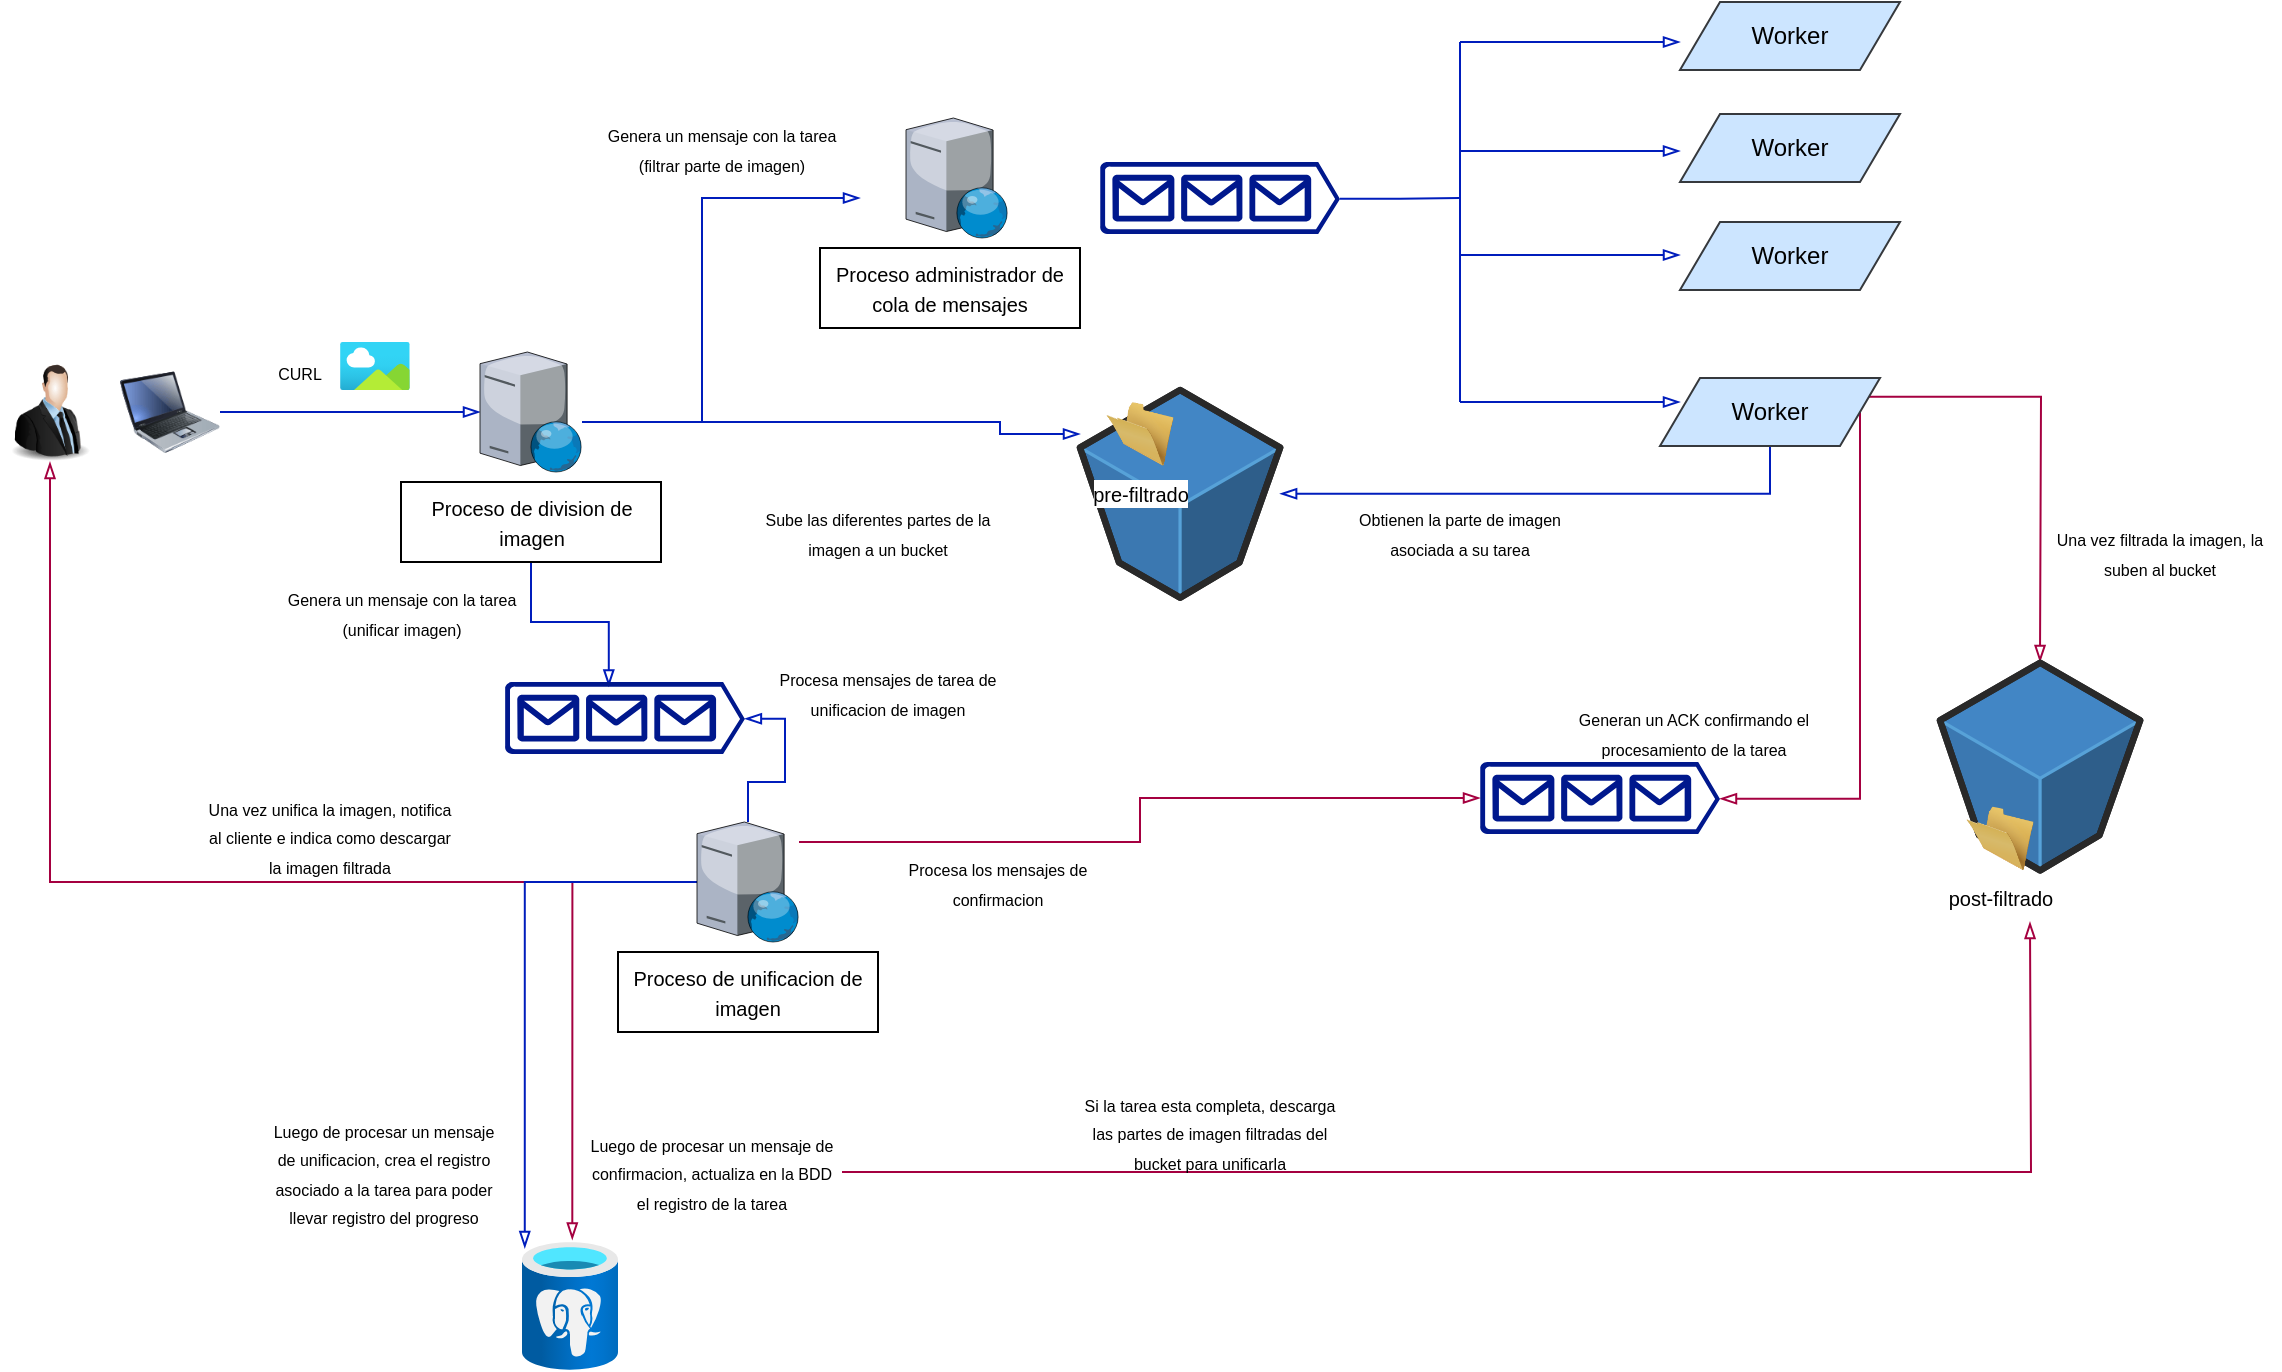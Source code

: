 <mxfile version="19.0.2" type="device"><diagram id="sBU_8sA8G2OYkGz-aqzt" name="Página-1"><mxGraphModel dx="1421" dy="865" grid="1" gridSize="10" guides="1" tooltips="1" connect="1" arrows="1" fold="1" page="1" pageScale="1" pageWidth="827" pageHeight="1169" math="0" shadow="0"><root><mxCell id="0"/><mxCell id="1" parent="0"/><mxCell id="D1uXFJh2gL3Y-wr4RAAZ-2" style="edgeStyle=orthogonalEdgeStyle;rounded=0;orthogonalLoop=1;jettySize=auto;html=1;exitX=1;exitY=0.5;exitDx=0;exitDy=0;endArrow=blockThin;endFill=0;fillColor=#0050ef;strokeColor=#001DBC;" parent="1" source="IZYFSUdv0YLNzbsgcO3a-1" target="D1uXFJh2gL3Y-wr4RAAZ-1" edge="1"><mxGeometry relative="1" as="geometry"/></mxCell><mxCell id="IZYFSUdv0YLNzbsgcO3a-1" value="" style="image;html=1;image=img/lib/clip_art/computers/Laptop_128x128.png" parent="1" vertex="1"><mxGeometry x="100" y="220" width="50" height="50" as="geometry"/></mxCell><mxCell id="IZYFSUdv0YLNzbsgcO3a-2" value="" style="image;html=1;image=img/lib/clip_art/people/Suit_Man_128x128.png" parent="1" vertex="1"><mxGeometry x="40" y="220" width="50" height="50" as="geometry"/></mxCell><mxCell id="D1uXFJh2gL3Y-wr4RAAZ-5" style="edgeStyle=orthogonalEdgeStyle;rounded=0;orthogonalLoop=1;jettySize=auto;html=1;endArrow=blockThin;endFill=0;fillColor=#0050ef;strokeColor=#001DBC;" parent="1" source="D1uXFJh2gL3Y-wr4RAAZ-1" edge="1"><mxGeometry relative="1" as="geometry"><Array as="points"><mxPoint x="391" y="250"/><mxPoint x="391" y="138"/></Array><mxPoint x="470" y="138" as="targetPoint"/></mxGeometry></mxCell><mxCell id="D1uXFJh2gL3Y-wr4RAAZ-21" style="edgeStyle=orthogonalEdgeStyle;rounded=0;orthogonalLoop=1;jettySize=auto;html=1;fillColor=#0050ef;strokeColor=#001DBC;endArrow=blockThin;endFill=0;entryX=0;entryY=0.5;entryDx=0;entryDy=0;" parent="1" source="D1uXFJh2gL3Y-wr4RAAZ-1" target="D1uXFJh2gL3Y-wr4RAAZ-23" edge="1"><mxGeometry relative="1" as="geometry"><mxPoint x="540" y="281" as="targetPoint"/><Array as="points"><mxPoint x="540" y="250"/><mxPoint x="540" y="256"/></Array></mxGeometry></mxCell><mxCell id="D1uXFJh2gL3Y-wr4RAAZ-1" value="" style="verticalLabelPosition=bottom;sketch=0;aspect=fixed;html=1;verticalAlign=top;strokeColor=none;align=center;outlineConnect=0;shape=mxgraph.citrix.web_server;" parent="1" vertex="1"><mxGeometry x="280" y="215" width="51" height="60" as="geometry"/></mxCell><mxCell id="D1uXFJh2gL3Y-wr4RAAZ-27" style="edgeStyle=orthogonalEdgeStyle;rounded=0;orthogonalLoop=1;jettySize=auto;html=1;exitX=1;exitY=0.51;exitDx=0;exitDy=0;exitPerimeter=0;fillColor=#0050ef;strokeColor=#001DBC;endArrow=none;endFill=0;" parent="1" source="D1uXFJh2gL3Y-wr4RAAZ-4" edge="1"><mxGeometry relative="1" as="geometry"><mxPoint x="770" y="138" as="targetPoint"/></mxGeometry></mxCell><mxCell id="D1uXFJh2gL3Y-wr4RAAZ-4" value="" style="sketch=0;aspect=fixed;pointerEvents=1;shadow=0;dashed=0;html=1;strokeColor=none;labelPosition=center;verticalLabelPosition=bottom;verticalAlign=top;align=center;fillColor=#00188D;shape=mxgraph.azure.queue_generic" parent="1" vertex="1"><mxGeometry x="590" y="120" width="120" height="36" as="geometry"/></mxCell><mxCell id="D1uXFJh2gL3Y-wr4RAAZ-8" value="&lt;font style=&quot;font-size: 8px;&quot;&gt;CURL&lt;/font&gt;" style="text;html=1;strokeColor=none;fillColor=none;align=center;verticalAlign=middle;whiteSpace=wrap;rounded=0;" parent="1" vertex="1"><mxGeometry x="160" y="210" width="60" height="30" as="geometry"/></mxCell><mxCell id="D1uXFJh2gL3Y-wr4RAAZ-9" value="" style="image;aspect=fixed;html=1;points=[];align=center;fontSize=12;image=img/lib/azure2/general/Image.svg;" parent="1" vertex="1"><mxGeometry x="210" y="210" width="34.91" height="24" as="geometry"/></mxCell><mxCell id="UMEBE64PWIlc5mwHxOC8-3" style="edgeStyle=orthogonalEdgeStyle;rounded=0;orthogonalLoop=1;jettySize=auto;html=1;exitX=0.5;exitY=1;exitDx=0;exitDy=0;entryX=0.433;entryY=0.061;entryDx=0;entryDy=0;entryPerimeter=0;fillColor=#0050ef;strokeColor=#001DBC;endArrow=blockThin;endFill=0;" parent="1" source="D1uXFJh2gL3Y-wr4RAAZ-12" target="UMEBE64PWIlc5mwHxOC8-1" edge="1"><mxGeometry relative="1" as="geometry"/></mxCell><mxCell id="D1uXFJh2gL3Y-wr4RAAZ-12" value="&lt;font style=&quot;font-size: 10px;&quot;&gt;Proceso de division de imagen&lt;/font&gt;" style="rounded=0;whiteSpace=wrap;html=1;" parent="1" vertex="1"><mxGeometry x="240.5" y="280" width="130" height="40" as="geometry"/></mxCell><mxCell id="D1uXFJh2gL3Y-wr4RAAZ-15" style="edgeStyle=orthogonalEdgeStyle;rounded=0;orthogonalLoop=1;jettySize=auto;html=1;entryX=0.5;entryY=1;entryDx=0;entryDy=0;fillColor=#d80073;strokeColor=#A50040;endArrow=blockThin;endFill=0;" parent="1" source="D1uXFJh2gL3Y-wr4RAAZ-13" target="IZYFSUdv0YLNzbsgcO3a-2" edge="1"><mxGeometry relative="1" as="geometry"/></mxCell><mxCell id="D1uXFJh2gL3Y-wr4RAAZ-59" style="edgeStyle=orthogonalEdgeStyle;rounded=0;orthogonalLoop=1;jettySize=auto;html=1;entryX=0.524;entryY=-0.019;entryDx=0;entryDy=0;entryPerimeter=0;fillColor=#d80073;strokeColor=#A50040;endArrow=blockThin;endFill=0;" parent="1" source="D1uXFJh2gL3Y-wr4RAAZ-13" target="D1uXFJh2gL3Y-wr4RAAZ-58" edge="1"><mxGeometry relative="1" as="geometry"/></mxCell><mxCell id="UMEBE64PWIlc5mwHxOC8-6" style="edgeStyle=orthogonalEdgeStyle;rounded=0;orthogonalLoop=1;jettySize=auto;html=1;entryX=1;entryY=0.51;entryDx=0;entryDy=0;entryPerimeter=0;fillColor=#0050ef;strokeColor=#001DBC;endArrow=blockThin;endFill=0;" parent="1" source="D1uXFJh2gL3Y-wr4RAAZ-13" target="UMEBE64PWIlc5mwHxOC8-1" edge="1"><mxGeometry relative="1" as="geometry"/></mxCell><mxCell id="UMEBE64PWIlc5mwHxOC8-9" style="edgeStyle=orthogonalEdgeStyle;rounded=0;orthogonalLoop=1;jettySize=auto;html=1;entryX=0.029;entryY=0.047;entryDx=0;entryDy=0;entryPerimeter=0;fillColor=#0050ef;strokeColor=#001DBC;endArrow=blockThin;endFill=0;" parent="1" source="D1uXFJh2gL3Y-wr4RAAZ-13" target="D1uXFJh2gL3Y-wr4RAAZ-58" edge="1"><mxGeometry relative="1" as="geometry"/></mxCell><mxCell id="D1uXFJh2gL3Y-wr4RAAZ-13" value="" style="verticalLabelPosition=bottom;sketch=0;aspect=fixed;html=1;verticalAlign=top;strokeColor=none;align=center;outlineConnect=0;shape=mxgraph.citrix.web_server;" parent="1" vertex="1"><mxGeometry x="388.5" y="450" width="51" height="60" as="geometry"/></mxCell><mxCell id="D1uXFJh2gL3Y-wr4RAAZ-61" style="edgeStyle=orthogonalEdgeStyle;rounded=0;orthogonalLoop=1;jettySize=auto;html=1;fillColor=#d80073;strokeColor=#A50040;endArrow=blockThin;endFill=0;" parent="1" source="D1uXFJh2gL3Y-wr4RAAZ-63" edge="1"><mxGeometry relative="1" as="geometry"><mxPoint x="1055" y="500" as="targetPoint"/></mxGeometry></mxCell><mxCell id="D1uXFJh2gL3Y-wr4RAAZ-14" value="&lt;font style=&quot;font-size: 10px;&quot;&gt;Proceso de unificacion de imagen&lt;/font&gt;" style="rounded=0;whiteSpace=wrap;html=1;" parent="1" vertex="1"><mxGeometry x="349" y="515" width="130" height="40" as="geometry"/></mxCell><mxCell id="D1uXFJh2gL3Y-wr4RAAZ-16" value="&lt;font style=&quot;font-size: 8px;&quot;&gt;Sube las diferentes partes de la imagen a un bucket&lt;/font&gt;" style="text;html=1;strokeColor=none;fillColor=none;align=center;verticalAlign=middle;whiteSpace=wrap;rounded=0;" parent="1" vertex="1"><mxGeometry x="414" y="290" width="130" height="30" as="geometry"/></mxCell><mxCell id="D1uXFJh2gL3Y-wr4RAAZ-17" value="&lt;font style=&quot;font-size: 8px;&quot;&gt;Genera un mensaje con la tarea (filtrar parte de imagen)&lt;/font&gt;" style="text;html=1;strokeColor=none;fillColor=none;align=center;verticalAlign=middle;whiteSpace=wrap;rounded=0;" parent="1" vertex="1"><mxGeometry x="341" y="98" width="120" height="30" as="geometry"/></mxCell><mxCell id="D1uXFJh2gL3Y-wr4RAAZ-22" value="" style="verticalLabelPosition=bottom;html=1;verticalAlign=top;strokeWidth=1;align=center;outlineConnect=0;dashed=0;outlineConnect=0;shape=mxgraph.aws3d.s3Bucket;fillColor=#4286c5;strokeColor=#57A2D8;aspect=fixed;" parent="1" vertex="1"><mxGeometry x="580" y="234" width="100.06" height="103.8" as="geometry"/></mxCell><mxCell id="D1uXFJh2gL3Y-wr4RAAZ-23" value="&lt;font style=&quot;font-size: 10px;&quot;&gt;pre-filtrado&lt;/font&gt;" style="image;html=1;image=img/lib/clip_art/general/Empty_Folder_128x128.png" parent="1" vertex="1"><mxGeometry x="580" y="240" width="60" height="32" as="geometry"/></mxCell><mxCell id="D1uXFJh2gL3Y-wr4RAAZ-26" value="Worker" style="shape=parallelogram;perimeter=parallelogramPerimeter;whiteSpace=wrap;html=1;fixedSize=1;fillColor=#cce5ff;strokeColor=#36393d;" parent="1" vertex="1"><mxGeometry x="880" y="96" width="110" height="34" as="geometry"/></mxCell><mxCell id="D1uXFJh2gL3Y-wr4RAAZ-28" value="Worker" style="shape=parallelogram;perimeter=parallelogramPerimeter;whiteSpace=wrap;html=1;fixedSize=1;fillColor=#cce5ff;strokeColor=#36393d;" parent="1" vertex="1"><mxGeometry x="880" y="150" width="110" height="34" as="geometry"/></mxCell><mxCell id="D1uXFJh2gL3Y-wr4RAAZ-48" style="edgeStyle=orthogonalEdgeStyle;rounded=0;orthogonalLoop=1;jettySize=auto;html=1;exitX=0.5;exitY=1;exitDx=0;exitDy=0;fillColor=#0050ef;strokeColor=#001DBC;endArrow=blockThin;endFill=0;" parent="1" source="D1uXFJh2gL3Y-wr4RAAZ-29" target="D1uXFJh2gL3Y-wr4RAAZ-22" edge="1"><mxGeometry relative="1" as="geometry"/></mxCell><mxCell id="D1uXFJh2gL3Y-wr4RAAZ-50" style="edgeStyle=orthogonalEdgeStyle;rounded=0;orthogonalLoop=1;jettySize=auto;html=1;exitX=1;exitY=0.25;exitDx=0;exitDy=0;fillColor=#d80073;strokeColor=#A50040;endArrow=blockThin;endFill=0;" parent="1" source="D1uXFJh2gL3Y-wr4RAAZ-29" edge="1"><mxGeometry relative="1" as="geometry"><mxPoint x="1060" y="370" as="targetPoint"/></mxGeometry></mxCell><mxCell id="D1uXFJh2gL3Y-wr4RAAZ-53" style="edgeStyle=orthogonalEdgeStyle;rounded=0;orthogonalLoop=1;jettySize=auto;html=1;exitX=1;exitY=0.5;exitDx=0;exitDy=0;entryX=1;entryY=0.51;entryDx=0;entryDy=0;entryPerimeter=0;fillColor=#d80073;strokeColor=#A50040;endArrow=blockThin;endFill=0;" parent="1" source="D1uXFJh2gL3Y-wr4RAAZ-29" target="D1uXFJh2gL3Y-wr4RAAZ-52" edge="1"><mxGeometry relative="1" as="geometry"/></mxCell><mxCell id="D1uXFJh2gL3Y-wr4RAAZ-29" value="Worker" style="shape=parallelogram;perimeter=parallelogramPerimeter;whiteSpace=wrap;html=1;fixedSize=1;fillColor=#cce5ff;strokeColor=#36393d;" parent="1" vertex="1"><mxGeometry x="870" y="228" width="110" height="34" as="geometry"/></mxCell><mxCell id="D1uXFJh2gL3Y-wr4RAAZ-30" value="Worker" style="shape=parallelogram;perimeter=parallelogramPerimeter;whiteSpace=wrap;html=1;fixedSize=1;fillColor=#cce5ff;strokeColor=#36393d;" parent="1" vertex="1"><mxGeometry x="880" y="40" width="110" height="34" as="geometry"/></mxCell><mxCell id="D1uXFJh2gL3Y-wr4RAAZ-32" style="edgeStyle=orthogonalEdgeStyle;rounded=0;orthogonalLoop=1;jettySize=auto;html=1;fillColor=#0050ef;strokeColor=#001DBC;endArrow=none;endFill=0;" parent="1" edge="1"><mxGeometry relative="1" as="geometry"><mxPoint x="770" y="240" as="targetPoint"/><mxPoint x="770" y="60" as="sourcePoint"/></mxGeometry></mxCell><mxCell id="D1uXFJh2gL3Y-wr4RAAZ-33" style="edgeStyle=orthogonalEdgeStyle;rounded=0;orthogonalLoop=1;jettySize=auto;html=1;exitX=1;exitY=0.5;exitDx=0;exitDy=0;endArrow=blockThin;endFill=0;fillColor=#0050ef;strokeColor=#001DBC;" parent="1" edge="1"><mxGeometry relative="1" as="geometry"><mxPoint x="770" y="240" as="sourcePoint"/><mxPoint x="880" y="240" as="targetPoint"/></mxGeometry></mxCell><mxCell id="D1uXFJh2gL3Y-wr4RAAZ-34" style="edgeStyle=orthogonalEdgeStyle;rounded=0;orthogonalLoop=1;jettySize=auto;html=1;exitX=1;exitY=0.5;exitDx=0;exitDy=0;endArrow=blockThin;endFill=0;fillColor=#0050ef;strokeColor=#001DBC;" parent="1" edge="1"><mxGeometry relative="1" as="geometry"><mxPoint x="770" y="166.5" as="sourcePoint"/><mxPoint x="880" y="166.5" as="targetPoint"/></mxGeometry></mxCell><mxCell id="D1uXFJh2gL3Y-wr4RAAZ-35" style="edgeStyle=orthogonalEdgeStyle;rounded=0;orthogonalLoop=1;jettySize=auto;html=1;exitX=1;exitY=0.5;exitDx=0;exitDy=0;endArrow=blockThin;endFill=0;fillColor=#0050ef;strokeColor=#001DBC;" parent="1" edge="1"><mxGeometry relative="1" as="geometry"><mxPoint x="770" y="114.5" as="sourcePoint"/><mxPoint x="880" y="114.5" as="targetPoint"/></mxGeometry></mxCell><mxCell id="D1uXFJh2gL3Y-wr4RAAZ-36" style="edgeStyle=orthogonalEdgeStyle;rounded=0;orthogonalLoop=1;jettySize=auto;html=1;exitX=1;exitY=0.5;exitDx=0;exitDy=0;endArrow=blockThin;endFill=0;fillColor=#0050ef;strokeColor=#001DBC;" parent="1" edge="1"><mxGeometry relative="1" as="geometry"><mxPoint x="770" y="60" as="sourcePoint"/><mxPoint x="880" y="60" as="targetPoint"/></mxGeometry></mxCell><mxCell id="D1uXFJh2gL3Y-wr4RAAZ-46" value="" style="verticalLabelPosition=bottom;html=1;verticalAlign=top;strokeWidth=1;align=center;outlineConnect=0;dashed=0;outlineConnect=0;shape=mxgraph.aws3d.s3Bucket;fillColor=#4286c5;strokeColor=#57A2D8;aspect=fixed;" parent="1" vertex="1"><mxGeometry x="1010" y="370.4" width="100.06" height="103.8" as="geometry"/></mxCell><mxCell id="D1uXFJh2gL3Y-wr4RAAZ-47" value="&lt;font style=&quot;font-size: 10px;&quot;&gt;post-filtrado&lt;/font&gt;" style="image;html=1;image=img/lib/clip_art/general/Empty_Folder_128x128.png" parent="1" vertex="1"><mxGeometry x="1010" y="442.2" width="60" height="32" as="geometry"/></mxCell><mxCell id="D1uXFJh2gL3Y-wr4RAAZ-49" value="&lt;font style=&quot;font-size: 8px;&quot;&gt;Obtienen la parte de imagen asociada a su tarea&lt;/font&gt;" style="text;html=1;strokeColor=none;fillColor=none;align=center;verticalAlign=middle;whiteSpace=wrap;rounded=0;" parent="1" vertex="1"><mxGeometry x="710" y="290" width="120" height="30" as="geometry"/></mxCell><mxCell id="D1uXFJh2gL3Y-wr4RAAZ-51" value="&lt;font style=&quot;font-size: 8px;&quot;&gt;Una vez filtrada la imagen, la suben al bucket&lt;/font&gt;" style="text;html=1;strokeColor=none;fillColor=none;align=center;verticalAlign=middle;whiteSpace=wrap;rounded=0;" parent="1" vertex="1"><mxGeometry x="1060" y="300" width="120" height="30" as="geometry"/></mxCell><mxCell id="D1uXFJh2gL3Y-wr4RAAZ-55" style="edgeStyle=orthogonalEdgeStyle;rounded=0;orthogonalLoop=1;jettySize=auto;html=1;exitX=0;exitY=0.5;exitDx=0;exitDy=0;exitPerimeter=0;startArrow=blockThin;startFill=0;endArrow=none;endFill=0;fillColor=#d80073;strokeColor=#A50040;" parent="1" source="D1uXFJh2gL3Y-wr4RAAZ-52" target="D1uXFJh2gL3Y-wr4RAAZ-13" edge="1"><mxGeometry relative="1" as="geometry"><Array as="points"><mxPoint x="610" y="438"/><mxPoint x="610" y="460"/></Array></mxGeometry></mxCell><mxCell id="D1uXFJh2gL3Y-wr4RAAZ-52" value="" style="sketch=0;aspect=fixed;pointerEvents=1;shadow=0;dashed=0;html=1;strokeColor=none;labelPosition=center;verticalLabelPosition=bottom;verticalAlign=top;align=center;fillColor=#00188D;shape=mxgraph.azure.queue_generic" parent="1" vertex="1"><mxGeometry x="780" y="420" width="120" height="36" as="geometry"/></mxCell><mxCell id="D1uXFJh2gL3Y-wr4RAAZ-54" value="&lt;font style=&quot;font-size: 8px;&quot;&gt;Generan un ACK confirmando el procesamiento de la tarea&lt;/font&gt;" style="text;html=1;strokeColor=none;fillColor=none;align=center;verticalAlign=middle;whiteSpace=wrap;rounded=0;" parent="1" vertex="1"><mxGeometry x="827" y="390" width="120" height="30" as="geometry"/></mxCell><mxCell id="D1uXFJh2gL3Y-wr4RAAZ-56" value="&lt;font style=&quot;font-size: 8px;&quot;&gt;Procesa los mensajes de confirmacion&lt;/font&gt;" style="text;html=1;strokeColor=none;fillColor=none;align=center;verticalAlign=middle;whiteSpace=wrap;rounded=0;" parent="1" vertex="1"><mxGeometry x="479.0" y="465" width="120" height="30" as="geometry"/></mxCell><mxCell id="D1uXFJh2gL3Y-wr4RAAZ-58" value="" style="image;aspect=fixed;html=1;points=[];align=center;fontSize=12;image=img/lib/azure2/databases/Azure_Database_PostgreSQL_Server.svg;" parent="1" vertex="1"><mxGeometry x="301.0" y="660" width="48" height="64" as="geometry"/></mxCell><mxCell id="D1uXFJh2gL3Y-wr4RAAZ-60" value="&lt;span style=&quot;font-size: 8px;&quot;&gt;Una vez unifica la imagen, notifica al cliente e indica como descargar la imagen filtrada&lt;/span&gt;" style="text;html=1;strokeColor=none;fillColor=none;align=center;verticalAlign=middle;whiteSpace=wrap;rounded=0;" parent="1" vertex="1"><mxGeometry x="140" y="442.2" width="130" height="30" as="geometry"/></mxCell><mxCell id="D1uXFJh2gL3Y-wr4RAAZ-63" value="&lt;span style=&quot;font-size: 8px;&quot;&gt;Luego de procesar un mensaje de confirmacion, actualiza en la BDD el registro de la tarea&lt;/span&gt;" style="text;html=1;strokeColor=none;fillColor=none;align=center;verticalAlign=middle;whiteSpace=wrap;rounded=0;" parent="1" vertex="1"><mxGeometry x="331" y="610" width="130" height="30" as="geometry"/></mxCell><mxCell id="D1uXFJh2gL3Y-wr4RAAZ-64" value="&lt;span style=&quot;font-size: 8px;&quot;&gt;Si la tarea esta completa, descarga las partes de imagen filtradas del bucket para unificarla&lt;/span&gt;" style="text;html=1;strokeColor=none;fillColor=none;align=center;verticalAlign=middle;whiteSpace=wrap;rounded=0;" parent="1" vertex="1"><mxGeometry x="580" y="590" width="130" height="30" as="geometry"/></mxCell><mxCell id="UMEBE64PWIlc5mwHxOC8-1" value="" style="sketch=0;aspect=fixed;pointerEvents=1;shadow=0;dashed=0;html=1;strokeColor=none;labelPosition=center;verticalLabelPosition=bottom;verticalAlign=top;align=center;fillColor=#00188D;shape=mxgraph.azure.queue_generic" parent="1" vertex="1"><mxGeometry x="292.45" y="380" width="120" height="36" as="geometry"/></mxCell><mxCell id="UMEBE64PWIlc5mwHxOC8-4" value="&lt;font style=&quot;font-size: 8px;&quot;&gt;Genera un mensaje con la tarea (unificar imagen)&lt;/font&gt;" style="text;html=1;strokeColor=none;fillColor=none;align=center;verticalAlign=middle;whiteSpace=wrap;rounded=0;" parent="1" vertex="1"><mxGeometry x="181" y="330" width="120" height="30" as="geometry"/></mxCell><mxCell id="UMEBE64PWIlc5mwHxOC8-7" value="&lt;span style=&quot;font-size: 8px;&quot;&gt;Procesa mensajes de tarea de unificacion de imagen&lt;/span&gt;" style="text;html=1;strokeColor=none;fillColor=none;align=center;verticalAlign=middle;whiteSpace=wrap;rounded=0;" parent="1" vertex="1"><mxGeometry x="424.0" y="370.4" width="120" height="30" as="geometry"/></mxCell><mxCell id="UMEBE64PWIlc5mwHxOC8-8" value="&lt;span style=&quot;font-size: 8px;&quot;&gt;Luego de procesar un mensaje de unificacion, crea el registro asociado a la tarea para poder llevar registro del progreso&lt;/span&gt;" style="text;html=1;strokeColor=none;fillColor=none;align=center;verticalAlign=middle;whiteSpace=wrap;rounded=0;" parent="1" vertex="1"><mxGeometry x="172.45" y="610" width="120" height="30" as="geometry"/></mxCell><mxCell id="ZFKHO_9QC-5q1vefZSvo-1" value="" style="verticalLabelPosition=bottom;sketch=0;aspect=fixed;html=1;verticalAlign=top;strokeColor=none;align=center;outlineConnect=0;shape=mxgraph.citrix.web_server;" vertex="1" parent="1"><mxGeometry x="493" y="98" width="51" height="60" as="geometry"/></mxCell><mxCell id="ZFKHO_9QC-5q1vefZSvo-2" value="&lt;span style=&quot;font-size: 10px;&quot;&gt;Proceso administrador de cola de mensajes&lt;/span&gt;" style="rounded=0;whiteSpace=wrap;html=1;" vertex="1" parent="1"><mxGeometry x="450" y="163" width="130" height="40" as="geometry"/></mxCell></root></mxGraphModel></diagram></mxfile>